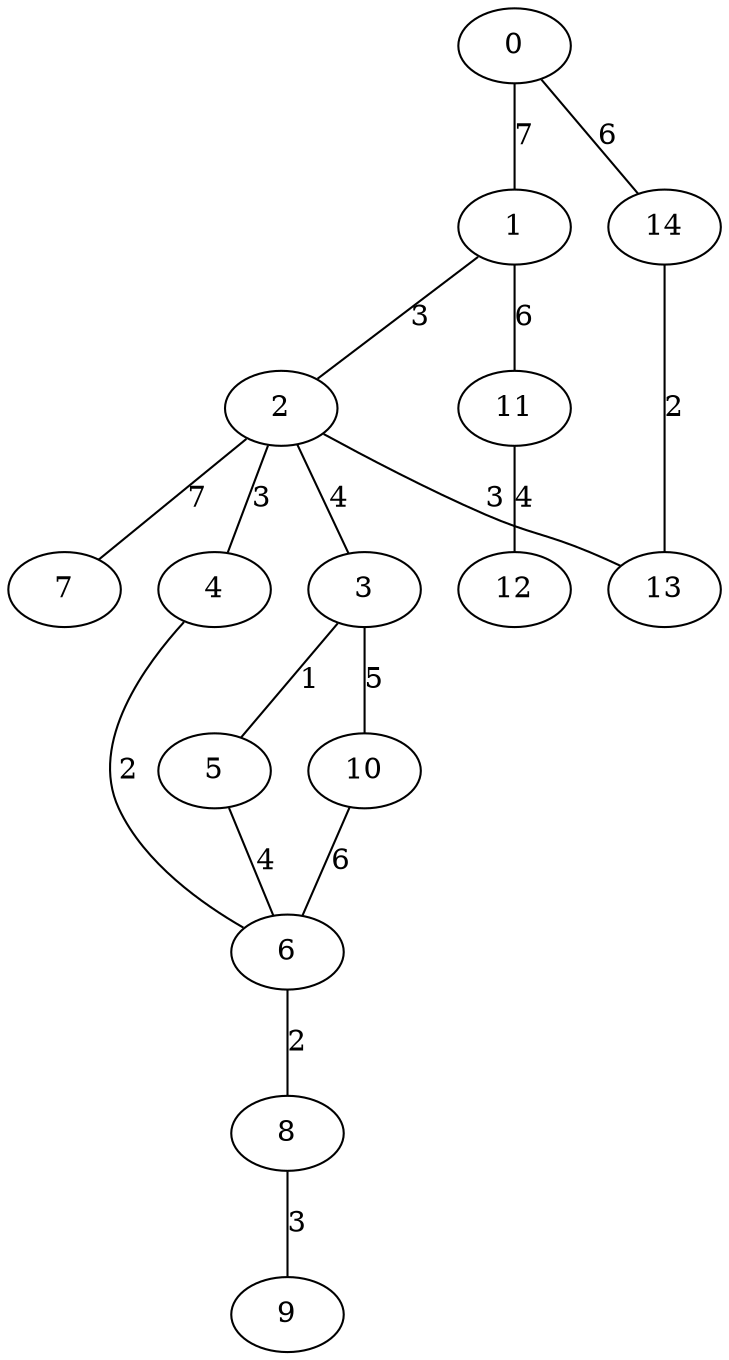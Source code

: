 graph g {
  0 [ habit = 1, size = 296, x = 3, y = 3 ]
  1 [ habit = 8, size = 420, x = 6, y = 4 ]
  2 [ habit = 8, size = 450, x = 5, y = 5 ]
  3 [ habit = 5, size = 386, x = 4, y = 7 ]
  4 [ habit = 9, size = 55, x = 7, y = 6 ]
  5 [ base = 1, habit = 8, size = 331, x = 5, y = 8 ]
  6 [ habit = 3, size = 128, x = 7, y = 8 ]
  7 [ habit = 1, size = 199, x = 9, y = 5 ]
  8 [ habit = 2, size = 248, x = 9, y = 9 ]
  9 [ habit = 11, size = 186, x = 10, y = 10 ]
  10 [ habit = 3, size = 429, x = 4, y = 9 ]
  11 [ habit = 6, size = 463, x = 8, y = 2 ]
  12 [ habit = 5, size = 583, x = 9, y = 1 ]
  13 [ base = 2, habit = 9, size = 151, x = 3, y = 5 ]
  14 [ habit = 7, size = 216, x = 1, y = 4 ]

  0 -- 1 [ label = 7, weight = 7 ]
  0 -- 14 [ label = 6, weight = 6 ]
  1 -- 2 [ label = 3, weight = 3 ]
  1 -- 11 [ label = 6, weight = 6 ]
  2 -- 4 [ label = 3, weight = 3 ]
  2 -- 3 [ label = 4, weight = 4 ]
  2 -- 7 [ label = 7, weight = 7 ]
  2 -- 13 [ label = 3, weight = 3 ]
  3 -- 10 [ label = 5, weight = 5 ]
  3 -- 5 [ label = 1, weight = 1 ]
  4 -- 6 [ label = 2, weight = 2 ]
  5 -- 6 [ label = 4, weight = 4 ]
  6 -- 8 [ label = 2, weight = 2 ]
  8 -- 9 [ label = 3, weight = 3 ]
  10 -- 6 [ label = 6, weight = 6 ]
  11 -- 12 [ label = 4, weight = 4 ]
  14 -- 13 [ label = 2, weight = 2 ]
}
